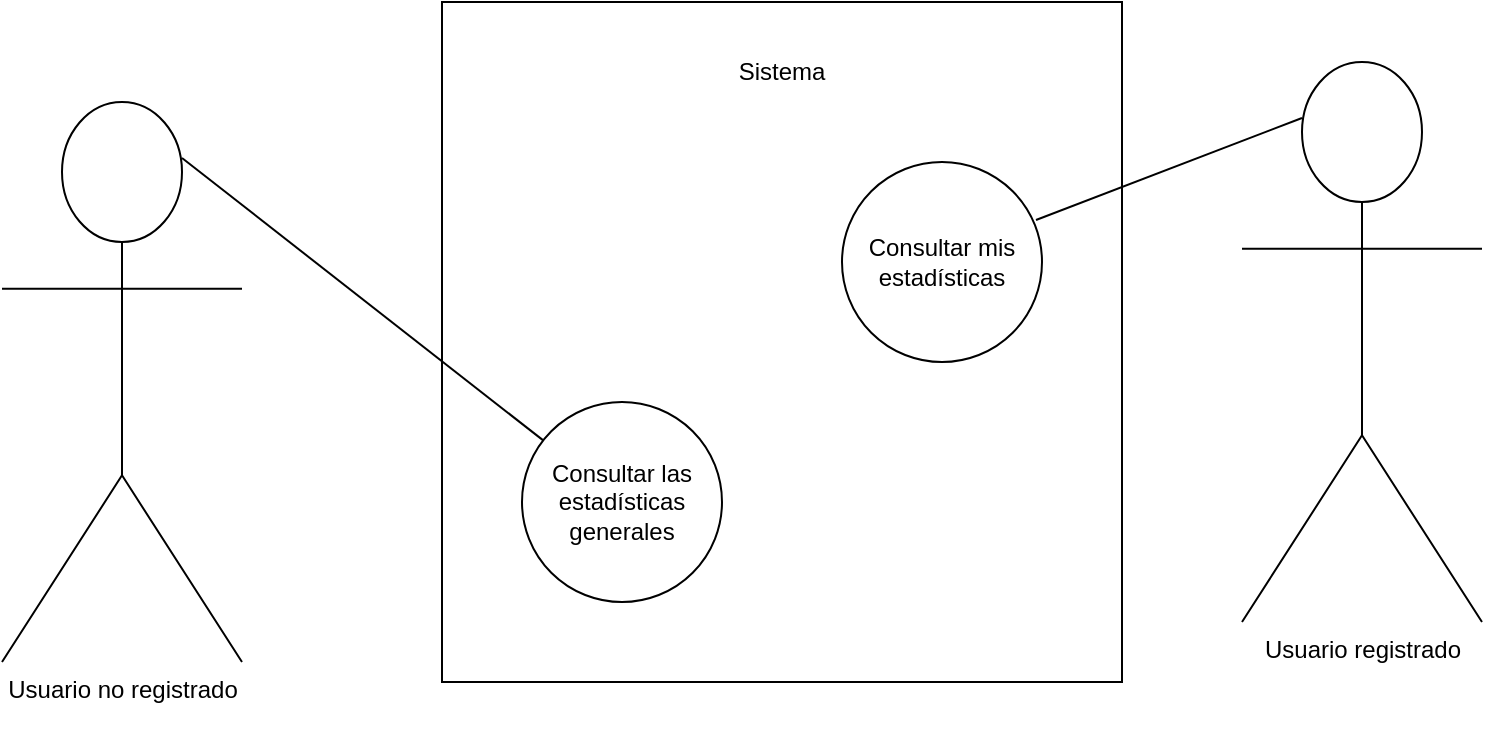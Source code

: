 <mxfile version="22.0.8" type="device">
  <diagram name="Page-1" id="R7s6xCUYPcDgzsnBZri8">
    <mxGraphModel dx="1194" dy="786" grid="1" gridSize="10" guides="1" tooltips="1" connect="1" arrows="1" fold="1" page="1" pageScale="1" pageWidth="827" pageHeight="1169" math="0" shadow="0">
      <root>
        <mxCell id="0" />
        <mxCell id="1" parent="0" />
        <mxCell id="3-MmPayVCdj3wP6HPLZZ-1" value="&lt;div&gt;Usuario no registrado&lt;/div&gt;&lt;div&gt;&lt;br&gt;&lt;/div&gt;" style="shape=umlActor;verticalLabelPosition=bottom;verticalAlign=top;html=1;outlineConnect=0;" vertex="1" parent="1">
          <mxGeometry x="70" y="110" width="120" height="280" as="geometry" />
        </mxCell>
        <mxCell id="3-MmPayVCdj3wP6HPLZZ-3" value="" style="whiteSpace=wrap;html=1;aspect=fixed;" vertex="1" parent="1">
          <mxGeometry x="290" y="60" width="340" height="340" as="geometry" />
        </mxCell>
        <mxCell id="3-MmPayVCdj3wP6HPLZZ-4" value="Sistema" style="text;html=1;strokeColor=none;fillColor=none;align=center;verticalAlign=middle;whiteSpace=wrap;rounded=0;" vertex="1" parent="1">
          <mxGeometry x="430" y="80" width="60" height="30" as="geometry" />
        </mxCell>
        <mxCell id="3-MmPayVCdj3wP6HPLZZ-5" value="Consultar las estadísticas generales" style="ellipse;whiteSpace=wrap;html=1;aspect=fixed;" vertex="1" parent="1">
          <mxGeometry x="330" y="260" width="100" height="100" as="geometry" />
        </mxCell>
        <mxCell id="3-MmPayVCdj3wP6HPLZZ-6" value="" style="endArrow=none;html=1;rounded=0;exitX=0.75;exitY=0.1;exitDx=0;exitDy=0;exitPerimeter=0;" edge="1" parent="1" source="3-MmPayVCdj3wP6HPLZZ-1" target="3-MmPayVCdj3wP6HPLZZ-5">
          <mxGeometry width="50" height="50" relative="1" as="geometry">
            <mxPoint x="390" y="370" as="sourcePoint" />
            <mxPoint x="440" y="320" as="targetPoint" />
          </mxGeometry>
        </mxCell>
        <mxCell id="3-MmPayVCdj3wP6HPLZZ-9" value="&lt;div&gt;Usuario registrado&lt;/div&gt;" style="shape=umlActor;verticalLabelPosition=bottom;verticalAlign=top;html=1;outlineConnect=0;" vertex="1" parent="1">
          <mxGeometry x="690" y="90" width="120" height="280" as="geometry" />
        </mxCell>
        <mxCell id="3-MmPayVCdj3wP6HPLZZ-10" value="Consultar mis estadísticas" style="ellipse;whiteSpace=wrap;html=1;aspect=fixed;" vertex="1" parent="1">
          <mxGeometry x="490" y="140" width="100" height="100" as="geometry" />
        </mxCell>
        <mxCell id="3-MmPayVCdj3wP6HPLZZ-11" value="" style="endArrow=none;html=1;rounded=0;exitX=0.25;exitY=0.1;exitDx=0;exitDy=0;exitPerimeter=0;entryX=0.97;entryY=0.29;entryDx=0;entryDy=0;entryPerimeter=0;" edge="1" parent="1" source="3-MmPayVCdj3wP6HPLZZ-9" target="3-MmPayVCdj3wP6HPLZZ-10">
          <mxGeometry width="50" height="50" relative="1" as="geometry">
            <mxPoint x="170" y="148" as="sourcePoint" />
            <mxPoint x="351" y="289" as="targetPoint" />
          </mxGeometry>
        </mxCell>
      </root>
    </mxGraphModel>
  </diagram>
</mxfile>
